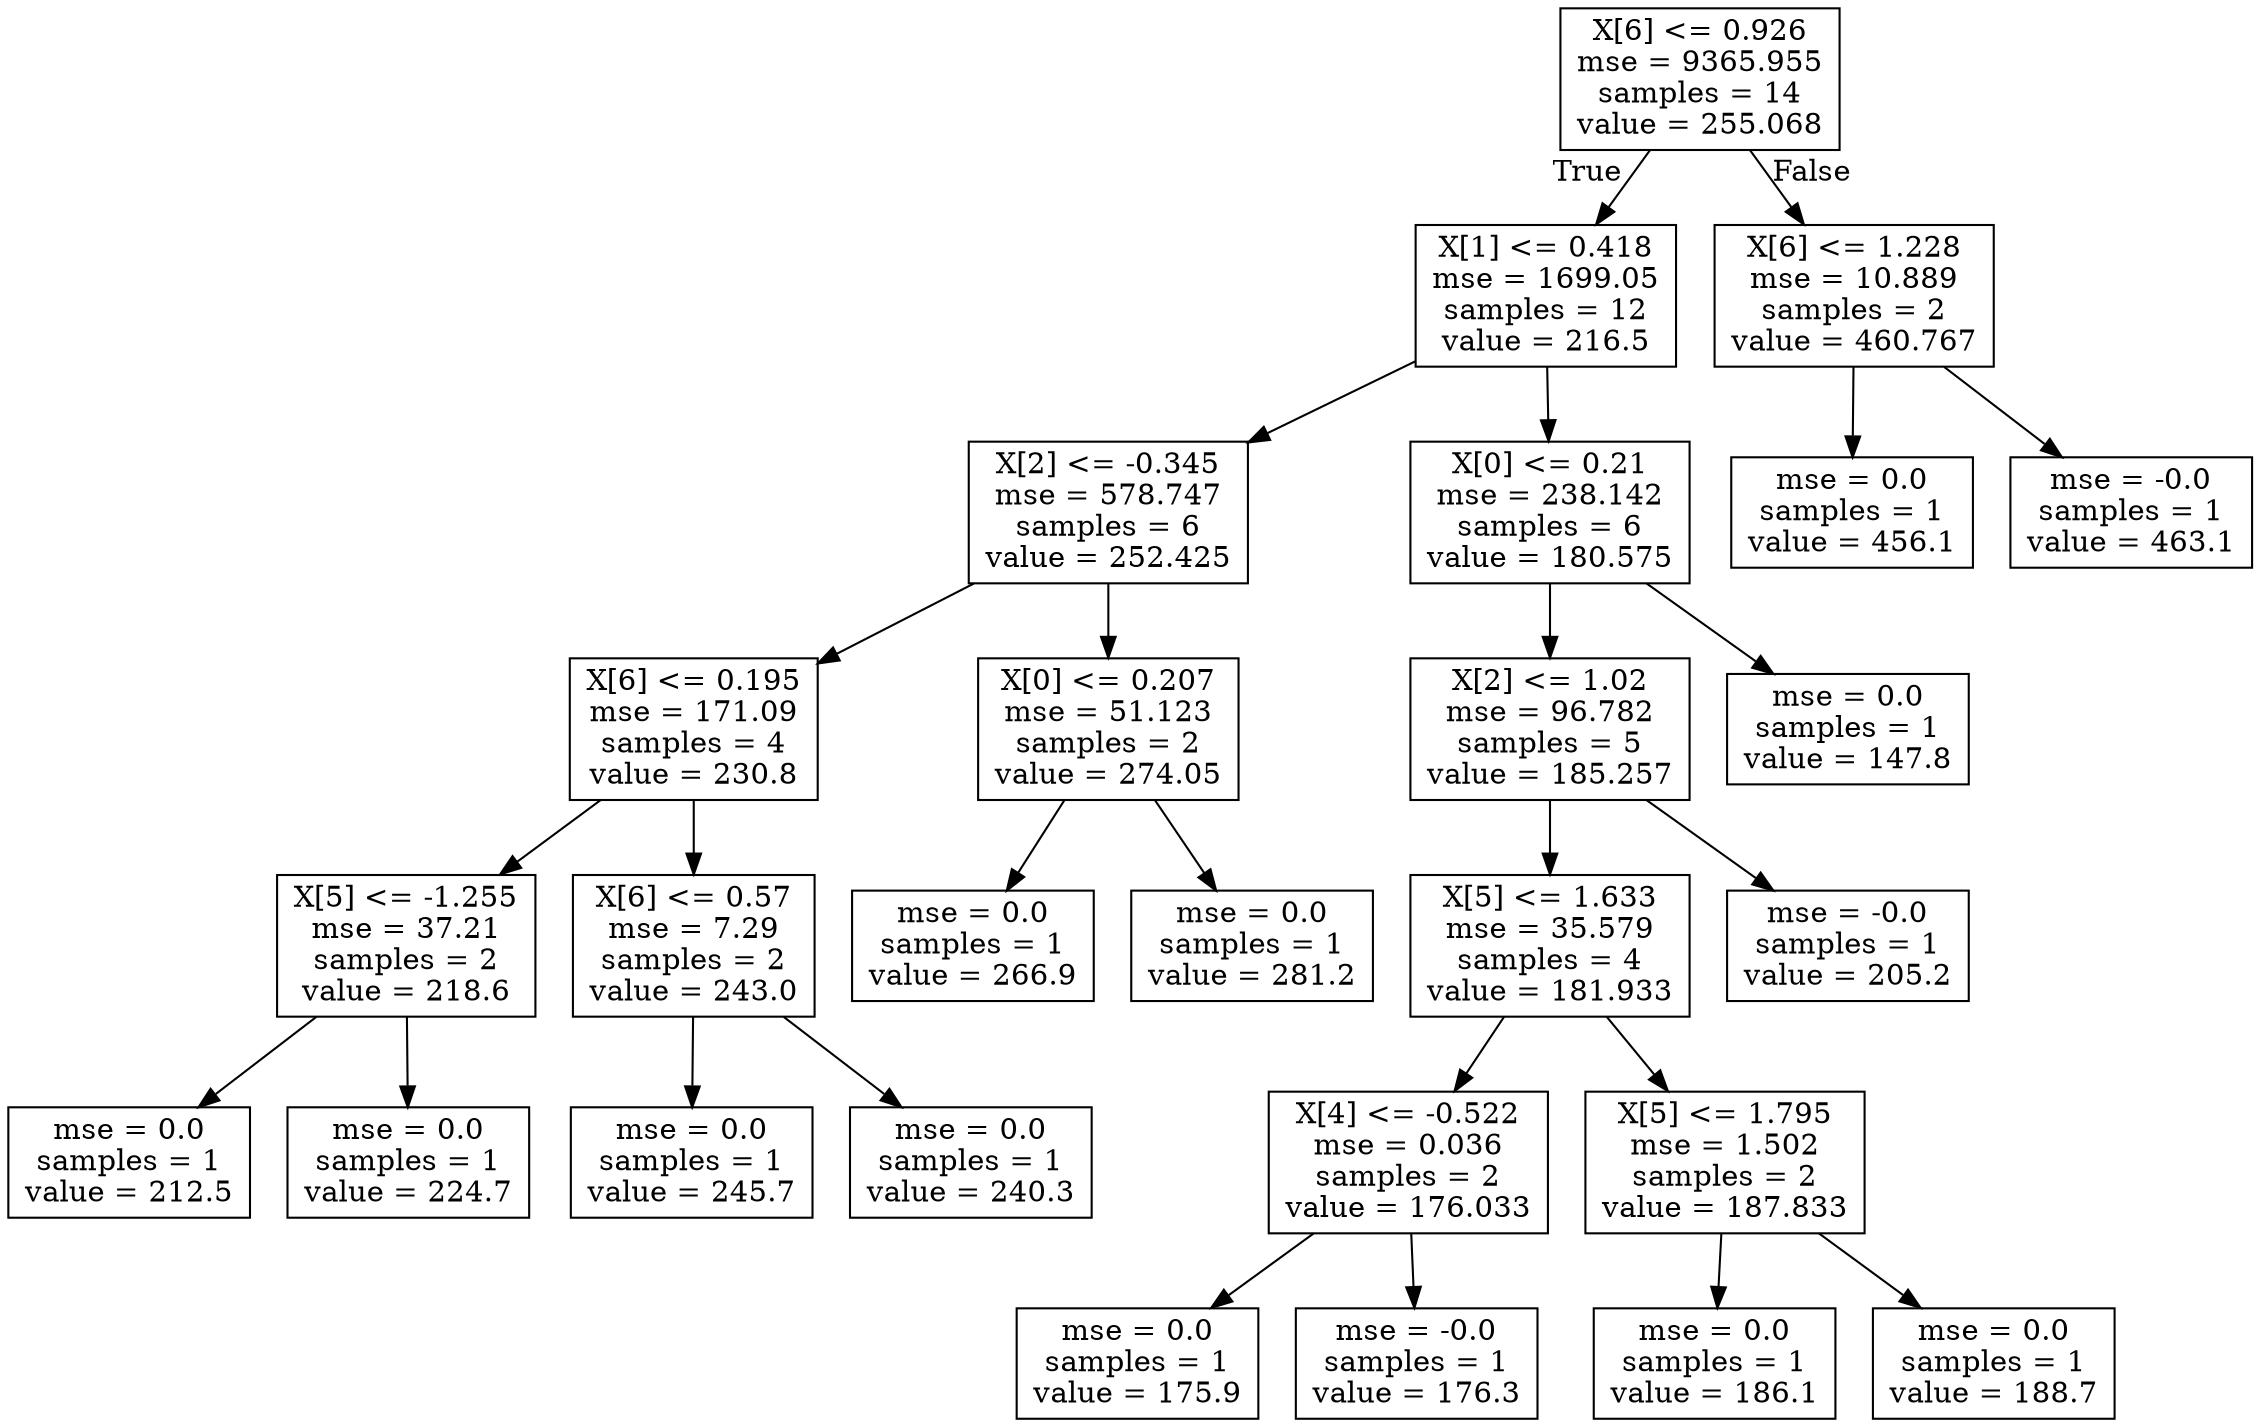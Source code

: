 digraph Tree {
node [shape=box] ;
0 [label="X[6] <= 0.926\nmse = 9365.955\nsamples = 14\nvalue = 255.068"] ;
1 [label="X[1] <= 0.418\nmse = 1699.05\nsamples = 12\nvalue = 216.5"] ;
0 -> 1 [labeldistance=2.5, labelangle=45, headlabel="True"] ;
2 [label="X[2] <= -0.345\nmse = 578.747\nsamples = 6\nvalue = 252.425"] ;
1 -> 2 ;
3 [label="X[6] <= 0.195\nmse = 171.09\nsamples = 4\nvalue = 230.8"] ;
2 -> 3 ;
4 [label="X[5] <= -1.255\nmse = 37.21\nsamples = 2\nvalue = 218.6"] ;
3 -> 4 ;
5 [label="mse = 0.0\nsamples = 1\nvalue = 212.5"] ;
4 -> 5 ;
6 [label="mse = 0.0\nsamples = 1\nvalue = 224.7"] ;
4 -> 6 ;
7 [label="X[6] <= 0.57\nmse = 7.29\nsamples = 2\nvalue = 243.0"] ;
3 -> 7 ;
8 [label="mse = 0.0\nsamples = 1\nvalue = 245.7"] ;
7 -> 8 ;
9 [label="mse = 0.0\nsamples = 1\nvalue = 240.3"] ;
7 -> 9 ;
10 [label="X[0] <= 0.207\nmse = 51.123\nsamples = 2\nvalue = 274.05"] ;
2 -> 10 ;
11 [label="mse = 0.0\nsamples = 1\nvalue = 266.9"] ;
10 -> 11 ;
12 [label="mse = 0.0\nsamples = 1\nvalue = 281.2"] ;
10 -> 12 ;
13 [label="X[0] <= 0.21\nmse = 238.142\nsamples = 6\nvalue = 180.575"] ;
1 -> 13 ;
14 [label="X[2] <= 1.02\nmse = 96.782\nsamples = 5\nvalue = 185.257"] ;
13 -> 14 ;
15 [label="X[5] <= 1.633\nmse = 35.579\nsamples = 4\nvalue = 181.933"] ;
14 -> 15 ;
16 [label="X[4] <= -0.522\nmse = 0.036\nsamples = 2\nvalue = 176.033"] ;
15 -> 16 ;
17 [label="mse = 0.0\nsamples = 1\nvalue = 175.9"] ;
16 -> 17 ;
18 [label="mse = -0.0\nsamples = 1\nvalue = 176.3"] ;
16 -> 18 ;
19 [label="X[5] <= 1.795\nmse = 1.502\nsamples = 2\nvalue = 187.833"] ;
15 -> 19 ;
20 [label="mse = 0.0\nsamples = 1\nvalue = 186.1"] ;
19 -> 20 ;
21 [label="mse = 0.0\nsamples = 1\nvalue = 188.7"] ;
19 -> 21 ;
22 [label="mse = -0.0\nsamples = 1\nvalue = 205.2"] ;
14 -> 22 ;
23 [label="mse = 0.0\nsamples = 1\nvalue = 147.8"] ;
13 -> 23 ;
24 [label="X[6] <= 1.228\nmse = 10.889\nsamples = 2\nvalue = 460.767"] ;
0 -> 24 [labeldistance=2.5, labelangle=-45, headlabel="False"] ;
25 [label="mse = 0.0\nsamples = 1\nvalue = 456.1"] ;
24 -> 25 ;
26 [label="mse = -0.0\nsamples = 1\nvalue = 463.1"] ;
24 -> 26 ;
}